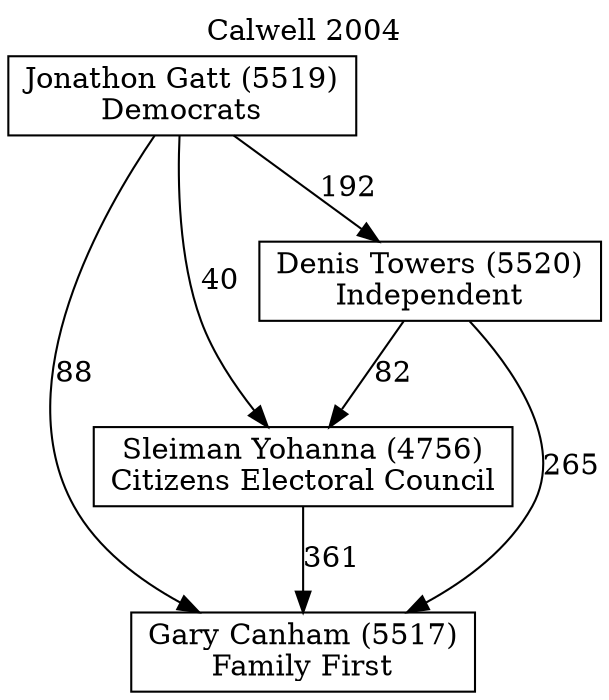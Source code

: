 // House preference flow
digraph "Gary Canham (5517)_Calwell_2004" {
	graph [label="Calwell 2004" labelloc=t mclimit=10]
	node [shape=box]
	"Gary Canham (5517)" [label="Gary Canham (5517)
Family First"]
	"Sleiman Yohanna (4756)" [label="Sleiman Yohanna (4756)
Citizens Electoral Council"]
	"Denis Towers (5520)" [label="Denis Towers (5520)
Independent"]
	"Jonathon Gatt (5519)" [label="Jonathon Gatt (5519)
Democrats"]
	"Sleiman Yohanna (4756)" -> "Gary Canham (5517)" [label=361]
	"Denis Towers (5520)" -> "Sleiman Yohanna (4756)" [label=82]
	"Jonathon Gatt (5519)" -> "Denis Towers (5520)" [label=192]
	"Denis Towers (5520)" -> "Gary Canham (5517)" [label=265]
	"Jonathon Gatt (5519)" -> "Gary Canham (5517)" [label=88]
	"Jonathon Gatt (5519)" -> "Sleiman Yohanna (4756)" [label=40]
}
